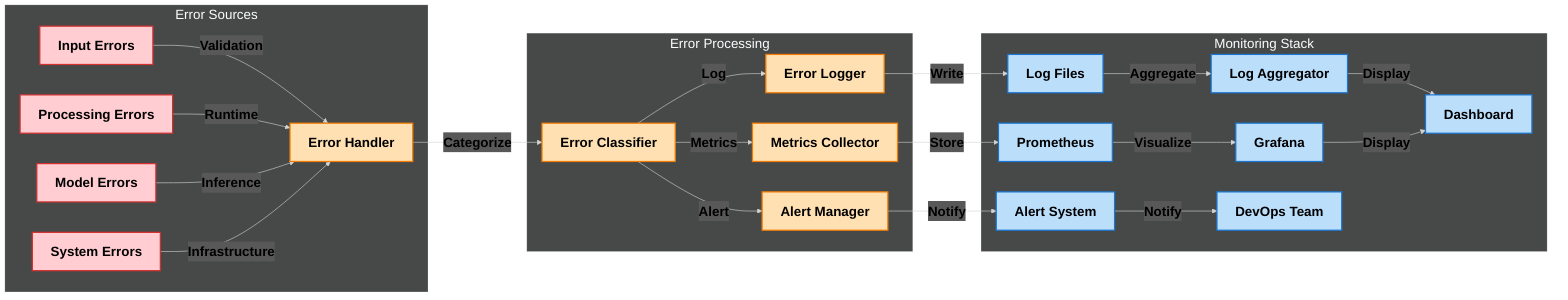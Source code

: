 %%{init: {'theme': 'dark', 'themeVariables': { 'fontFamily': 'arial', 'fontSize': '22px'}}}%%
graph LR
    subgraph "Error Sources"
        style A1 fill:#ffcdd2,stroke:#d32f2f,stroke-width:2px,color:#000000,font-weight:bold
        style A2 fill:#ffcdd2,stroke:#d32f2f,stroke-width:2px,color:#000000,font-weight:bold
        style A3 fill:#ffcdd2,stroke:#d32f2f,stroke-width:2px,color:#000000,font-weight:bold
        style A4 fill:#ffcdd2,stroke:#d32f2f,stroke-width:2px,color:#000000,font-weight:bold
        A1[Input Errors] -->|Validation| B[Error Handler]
        A2[Processing Errors] -->|Runtime| B
        A3[Model Errors] -->|Inference| B
        A4[System Errors] -->|Infrastructure| B
    end

    subgraph "Error Processing" 
        style B fill:#ffe0b2,stroke:#f57c00,stroke-width:2px,color:#000000,font-weight:bold
        style C fill:#ffe0b2,stroke:#f57c00,stroke-width:2px,color:#000000,font-weight:bold
        style D fill:#ffe0b2,stroke:#f57c00,stroke-width:2px,color:#000000,font-weight:bold
        style E fill:#ffe0b2,stroke:#f57c00,stroke-width:2px,color:#000000,font-weight:bold
        style F fill:#ffe0b2,stroke:#f57c00,stroke-width:2px,color:#000000,font-weight:bold
        B -->|Categorize| C[Error Classifier]
        C -->|Log| D[Error Logger]
        C -->|Alert| E[Alert Manager]
        C -->|Metrics| F[Metrics Collector]
    end

    subgraph "Monitoring Stack" 
        style G fill:#bbdefb,stroke:#1976d2,stroke-width:2px,color:#000000,font-weight:bold
        style H fill:#bbdefb,stroke:#1976d2,stroke-width:2px,color:#000000,font-weight:bold
        style I fill:#bbdefb,stroke:#1976d2,stroke-width:2px,color:#000000,font-weight:bold
        style J fill:#bbdefb,stroke:#1976d2,stroke-width:2px,color:#000000,font-weight:bold
        style K fill:#bbdefb,stroke:#1976d2,stroke-width:2px,color:#000000,font-weight:bold
        style L fill:#bbdefb,stroke:#1976d2,stroke-width:2px,color:#000000,font-weight:bold
        style M fill:#bbdefb,stroke:#1976d2,stroke-width:2px,color:#000000,font-weight:bold
        D -->|Write| G[Log Files]
        E -->|Notify| H[Alert System]
        F -->|Store| I[Prometheus]
        
        G -->|Aggregate| J[Log Aggregator]
        I -->|Visualize| K[Grafana]
        
        J & K -->|Display| L[Dashboard]
        H -->|Notify| M[DevOps Team]
    end

    %% Style all edge labels
    linkStyle default color:#000000,font-weight:bold